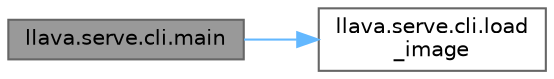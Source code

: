 digraph "llava.serve.cli.main"
{
 // LATEX_PDF_SIZE
  bgcolor="transparent";
  edge [fontname=Helvetica,fontsize=10,labelfontname=Helvetica,labelfontsize=10];
  node [fontname=Helvetica,fontsize=10,shape=box,height=0.2,width=0.4];
  rankdir="LR";
  Node1 [id="Node000001",label="llava.serve.cli.main",height=0.2,width=0.4,color="gray40", fillcolor="grey60", style="filled", fontcolor="black",tooltip=" "];
  Node1 -> Node2 [id="edge1_Node000001_Node000002",color="steelblue1",style="solid",tooltip=" "];
  Node2 [id="Node000002",label="llava.serve.cli.load\l_image",height=0.2,width=0.4,color="grey40", fillcolor="white", style="filled",URL="$namespacellava_1_1serve_1_1cli.html#a66a27eca538fe5cc63dc043a3d16d2f6",tooltip=" "];
}
